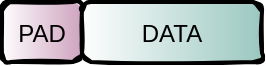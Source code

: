 <mxfile version="17.2.4" type="device"><diagram id="Uc3r3tbzcbL-9wY2zwfZ" name="Seite-1"><mxGraphModel dx="1102" dy="1025" grid="1" gridSize="10" guides="1" tooltips="1" connect="1" arrows="1" fold="1" page="1" pageScale="1" pageWidth="1169" pageHeight="827" math="0" shadow="0"><root><mxCell id="0"/><mxCell id="1" parent="0"/><mxCell id="Slc8xQsQfbbO47uyGgb--3" value="PAD" style="rounded=1;strokeWidth=2;fillWeight=4;hachureGap=8;hachureAngle=45;fillColor=#CDA2BE;sketch=1;gradientColor=#ffffff;gradientDirection=west;" parent="1" vertex="1"><mxGeometry x="260" y="280" width="40" height="30" as="geometry"/></mxCell><mxCell id="Slc8xQsQfbbO47uyGgb--4" value="DATA" style="rounded=1;strokeWidth=2;fillWeight=4;hachureGap=8;hachureAngle=45;fillColor=#9AC7BF;sketch=1;fillStyle=auto;gradientColor=#ffffff;gradientDirection=west;" parent="1" vertex="1"><mxGeometry x="300" y="280" width="90" height="30" as="geometry"/></mxCell></root></mxGraphModel></diagram></mxfile>